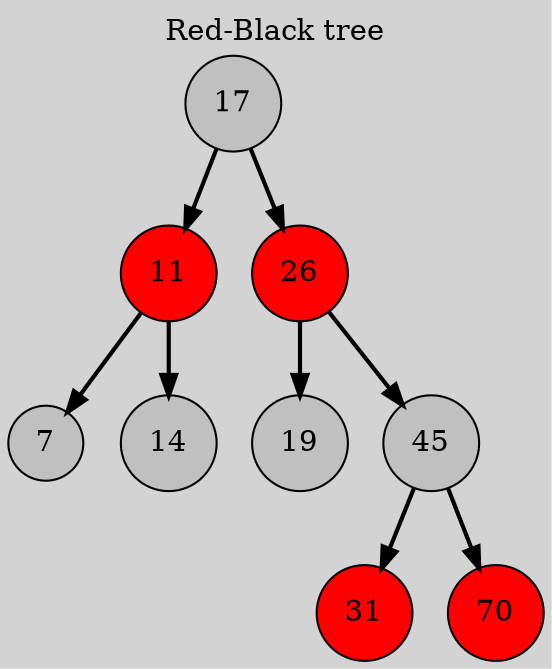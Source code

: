 digraph RBTREE {
    node [shape=circle, style=filled, fillcolor=lightblue];
    edge [color=black, penwidth=2];
    rankdir=TB;
    bgcolor=lightgrey;
    label="Red-Black tree";
    labelloc="t";
    labeljust="c";

    11[fillcolor=red]
    7[fillcolor=grey]
    17[fillcolor=grey]
    14[fillcolor=grey]
    26[fillcolor=red]
    19[fillcolor=grey]
    31[fillcolor=red]
    45[fillcolor=grey]
    70[fillcolor=red]

    17 -> {11 26}
    11 -> {7 14}
    26 -> {19 45}
    45 -> {31 70}
}